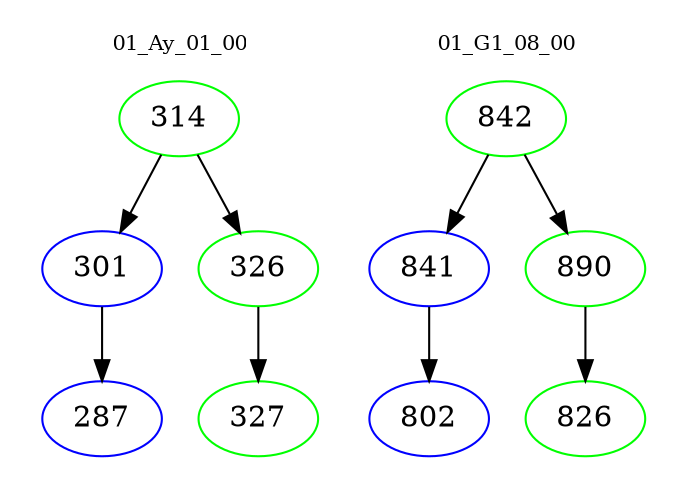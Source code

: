 digraph{
subgraph cluster_0 {
color = white
label = "01_Ay_01_00";
fontsize=10;
T0_314 [label="314", color="green"]
T0_314 -> T0_301 [color="black"]
T0_301 [label="301", color="blue"]
T0_301 -> T0_287 [color="black"]
T0_287 [label="287", color="blue"]
T0_314 -> T0_326 [color="black"]
T0_326 [label="326", color="green"]
T0_326 -> T0_327 [color="black"]
T0_327 [label="327", color="green"]
}
subgraph cluster_1 {
color = white
label = "01_G1_08_00";
fontsize=10;
T1_842 [label="842", color="green"]
T1_842 -> T1_841 [color="black"]
T1_841 [label="841", color="blue"]
T1_841 -> T1_802 [color="black"]
T1_802 [label="802", color="blue"]
T1_842 -> T1_890 [color="black"]
T1_890 [label="890", color="green"]
T1_890 -> T1_826 [color="black"]
T1_826 [label="826", color="green"]
}
}
